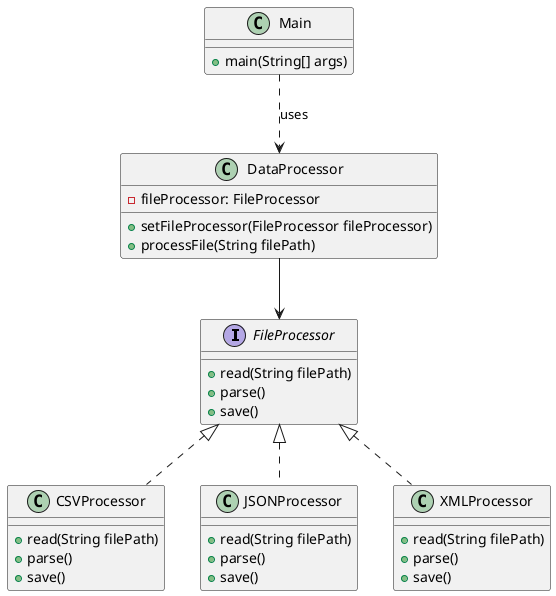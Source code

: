 @startuml

interface FileProcessor {
    + read(String filePath)
    + parse()
    + save()
}

class CSVProcessor  {
    + read(String filePath)
    + parse()
    + save()
}

class JSONProcessor  {
    + read(String filePath)
    + parse()
    + save()
}

class XMLProcessor  {
    + read(String filePath)
    + parse()
    + save()
}

class DataProcessor {
    - fileProcessor: FileProcessor
    + setFileProcessor(FileProcessor fileProcessor)
    + processFile(String filePath)
}

class Main {
    + main(String[] args)
}

FileProcessor <|.. CSVProcessor
FileProcessor <|.. JSONProcessor
FileProcessor <|.. XMLProcessor
DataProcessor --> FileProcessor
Main ..> DataProcessor : uses

@enduml
